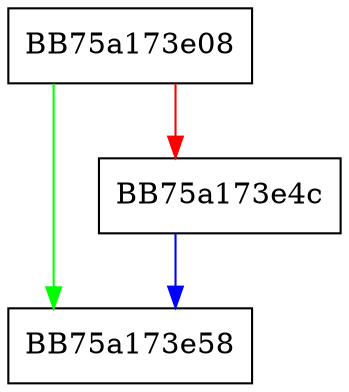 digraph toStringThrows {
  node [shape="box"];
  graph [splines=ortho];
  BB75a173e08 -> BB75a173e58 [color="green"];
  BB75a173e08 -> BB75a173e4c [color="red"];
  BB75a173e4c -> BB75a173e58 [color="blue"];
}